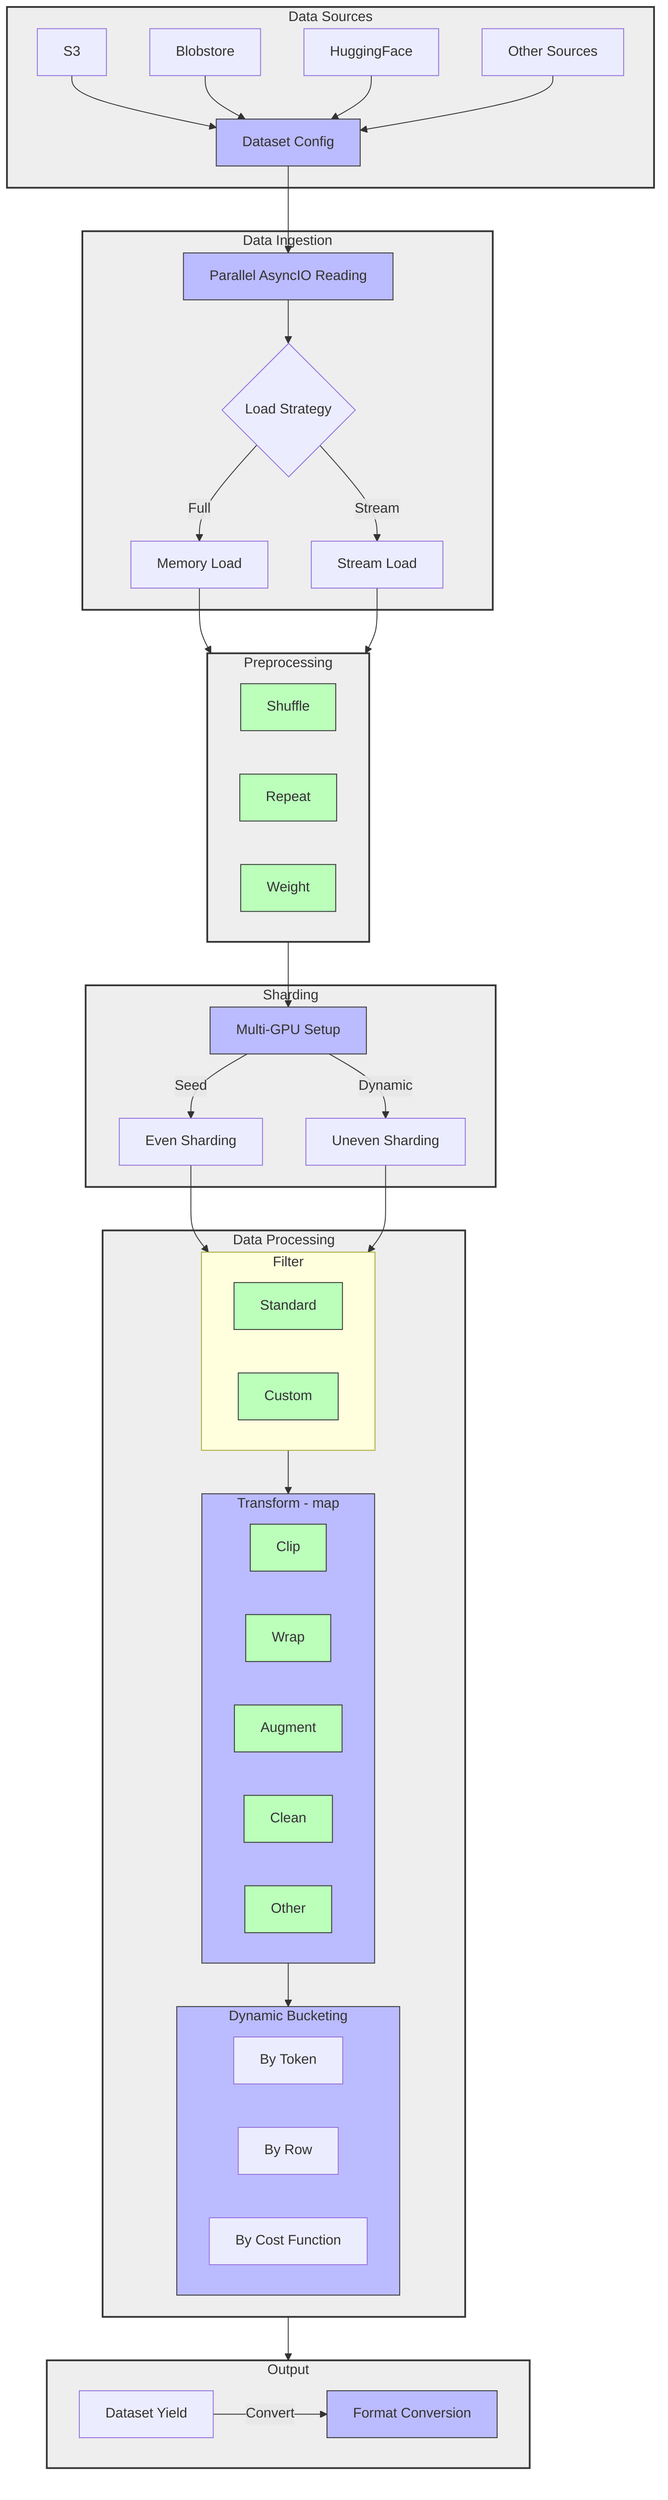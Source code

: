 graph TD
    %% Source Handling
    subgraph SRC[Data Sources]
        S3[S3] & BLOB[Blobstore] & HF[HuggingFace] & OTHER_SRC[Other Sources]
        CONFIG[Dataset Config]
        S3 & BLOB & HF & OTHER_SRC --> CONFIG
    end

    %% Data Ingestion
    subgraph INGEST[Data Ingestion]
        READ[Parallel AsyncIO Reading]
        LOAD{Load Strategy}
        MEM[Memory Load]
        STREAM[Stream Load]
        
        CONFIG --> READ
        READ --> LOAD
        LOAD -->|Full| MEM
        LOAD -->|Stream| STREAM
    end

    %% Preprocessing
    subgraph PREP[Preprocessing]
        SHUFFLE[Shuffle]
        REPEAT[Repeat]
        WEIGHT[Weight]
    end
    
    MEM & STREAM --> PREP

    %% Sharding
    subgraph SHARD[Sharding]
        MULTI[Multi-GPU Setup]
        EVEN[Even Sharding]
        UNEVEN[Uneven Sharding]
        
        MULTI -->|Seed| EVEN
        MULTI -->|Dynamic| UNEVEN
    end
    
    PREP --> MULTI

    %% Data Processing
    subgraph PROCESS[Data Processing]
        direction TB

        subgraph FILTER[Filter]
            FILTER_STD[Standard]
            FILTER_CUSTOM[Custom]
        end
        
        subgraph TRANS[Transform - map]
            CLIP[Clip] & WRAP[Wrap] & AUG[Augment] & CLEAN[Clean] & OTHER[Other]
        end
        
        subgraph BUCKET[Dynamic Bucketing]
            TOK[By Token] & ROW[By Row] & COST_FN[By Cost Function]
        end
        
        EVEN & UNEVEN --> FILTER
        FILTER --> TRANS
        TRANS --> BUCKET
    end

    %% Output
    subgraph OUT[Output]
        YIELD[Dataset Yield]
        FORMAT[Format Conversion]
        
        YIELD -->|Convert| FORMAT
    end
    
    PROCESS --> OUT

    %% Styling
    classDef primary fill:#eee,stroke:#333,stroke-width:2px
    classDef secondary fill:#bbf,stroke:#333
    classDef action fill:#bfb,stroke:#333
    
    class SRC,INGEST,PREP,SHARD,PROCESS,OUT primary
    class CONFIG,READ,MULTI,TRANS,BUCKET,FORMAT secondary
    class SHUFFLE,REPEAT,WEIGHT,CLIP,FILTER_STD,FILTER_CUSTOM,WRAP,AUG,CLEAN,OTHER action